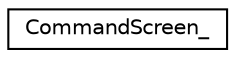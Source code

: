 digraph "Graphical Class Hierarchy"
{
  edge [fontname="Helvetica",fontsize="10",labelfontname="Helvetica",labelfontsize="10"];
  node [fontname="Helvetica",fontsize="10",shape=record];
  rankdir="LR";
  Node0 [label="CommandScreen_",height=0.2,width=0.4,color="black", fillcolor="white", style="filled",URL="$structCommandScreen__.html"];
}
